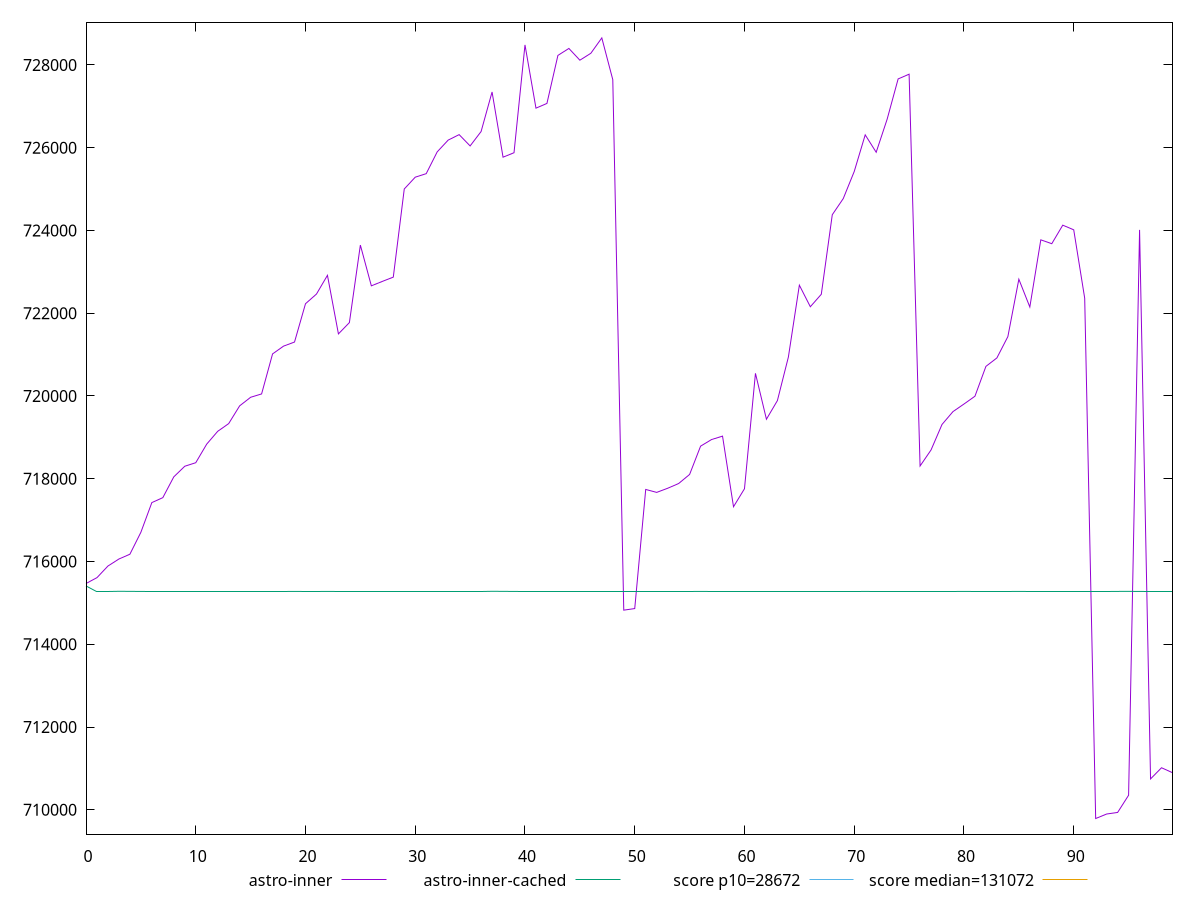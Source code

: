 reset

$astroInner <<EOF
0 715467.894563889
1 715610.070213889
2 715890.6493750002
3 716060.3586416668
4 716175.9224319444
5 716705.7997666667
6 717423.8888500002
7 717542.7032666667
8 718045.6722277778
9 718301.8381
10 718386.9257722222
11 718836.5160944444
12 719145.7105944445
13 719332.0312944446
14 719761.1087611112
15 719968.3748166668
16 720049.0412388889
17 721016.6300333333
18 721204.4554555557
19 721303.5625111111
20 722229.0726777778
21 722462.9615444446
22 722915.4238111111
23 721499.9365666668
24 721773.6678166669
25 723646.4477777778
26 722661.7470055555
27 722768.3320388889
28 722872.1033222222
29 725002.10185
30 725287.213077778
31 725372.30075
32 725898.5383444446
33 726183.3182777779
34 726315.3892277778
35 726042.1067333333
36 726390.2392111112
37 727346.5117277779
38 725770.5403500001
39 725878.1253833334
40 728483.4400388891
41 726955.2322555556
42 727069.7418111111
43 728229.9402541667
44 728398.2940361111
45 728114.2166027778
46 728281.3075027779
47 728652.6981041668
48 727643.3592819447
49 714824.2653180556
50 714862.356288889
51 717741.0192722222
52 717669.8708055556
53 717769.6957236113
54 717884.494538889
55 718103.5923402779
56 718787.0497236112
57 718947.2057361112
58 719029.6710472223
59 717323.3722222223
60 717758.2650388888
61 720546.6791444444
62 719437.7997611111
63 719888.8405722223
64 720940.3643722223
65 722677.1698222223
66 722156.253638889
67 722457.825588889
68 724379.6260777777
69 724769.9037555556
70 725424.7138777778
71 726309.6074611112
72 725889.2379055556
73 726689.1631055557
74 727661.6405611113
75 727776.1614277778
76 718307.6066555557
77 718695.5509111113
78 719311.5907444445
79 719622.9110777779
80 719805.1892777778
81 719993.8955333334
82 720715.6433944445
83 720919.5655611111
84 721435.110588889
85 722821.0339944445
86 722149.7543944445
87 723773.0298611112
88 723679.4365666668
89 724127.210288889
90 724014.7913611111
91 722362.3007750001
92 709788.774526389
93 709897.703801389
94 709935.7040861112
95 710351.4125361112
96 724013.6804027779
97 710745.8882847223
98 711015.6223736112
99 710895.6029
EOF

$astroInnerCached <<EOF
0 715409.0843055556
1 715278.1254166666
2 715278.1254166666
3 715279.7254166667
4 715278.1254166666
5 715276.1254166666
6 715278.1254166666
7 715278.1254166666
8 715278.1254166666
9 715278.1254166666
10 715278.1254166666
11 715278.1254166666
12 715278.1254166666
13 715278.1254166666
14 715278.1254166666
15 715278.1254166666
16 715278.1254166666
17 715278.1254166666
18 715278.1254166666
19 715277.1254166666
20 715278.1254166666
21 715278.1254166666
22 715277.1254166666
23 715278.1254166666
24 715278.1254166666
25 715278.1254166666
26 715278.1254166666
27 715278.1254166666
28 715278.1254166666
29 715278.1254166666
30 715278.1254166666
31 715278.1254166666
32 715278.1254166666
33 715278.1254166666
34 715278.1254166666
35 715278.1254166666
36 715278.1254166666
37 715279.7254166667
38 715278.1254166666
39 715276.1254166666
40 715278.1254166666
41 715278.1254166666
42 715278.1254166666
43 715278.1254166666
44 715277.1254166666
45 715277.1254166666
46 715277.1254166666
47 715278.1254166666
48 715278.1254166666
49 715278.1254166666
50 715278.1254166666
51 715278.1254166666
52 715278.1254166666
53 715278.1254166666
54 715278.1254166666
55 715278.1254166666
56 715277.1254166666
57 715278.1254166666
58 715278.1254166666
59 715278.1254166666
60 715278.1254166666
61 715278.1254166666
62 715278.1254166666
63 715278.1254166666
64 715278.1254166666
65 715278.1254166666
66 715278.1254166666
67 715278.1254166666
68 715278.1254166666
69 715278.1254166666
70 715278.1254166666
71 715276.1254166666
72 715278.1254166666
73 715278.1254166666
74 715278.1254166666
75 715278.1254166666
76 715278.1254166666
77 715278.1254166666
78 715278.1254166666
79 715278.1254166666
80 715277.1254166666
81 715278.1254166666
82 715278.1254166666
83 715278.1254166666
84 715278.1254166666
85 715277.1254166666
86 715278.1254166666
87 715278.1254166666
88 715278.1254166666
89 715278.1254166666
90 715278.1254166666
91 715278.1254166666
92 715278.1254166666
93 715278.1254166666
94 715277.1254166666
95 715278.1254166666
96 715276.1254166666
97 715278.1254166666
98 715278.1254166666
99 715278.1254166666
EOF

set key outside below
set xrange [0:99]
set yrange [709411.4960548334:729029.9765757223]
set trange [709411.4960548334:729029.9765757223]
set terminal svg size 640, 520 enhanced background rgb 'white'
set output "reports/report_00033_2021-03-01T14-23-16.841Z/uses-long-cache-ttl/comparison/line/2_vs_3.svg"

plot $astroInner title "astro-inner" with line, \
     $astroInnerCached title "astro-inner-cached" with line, \
     28672 title "score p10=28672", \
     131072 title "score median=131072"

reset
